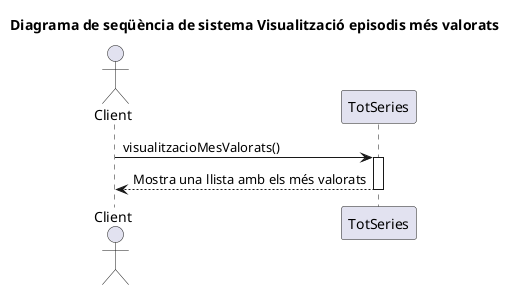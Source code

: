 @startuml

title Diagrama de seqüència de sistema Visualització episodis més valorats
Actor Client
Client -> TotSeries: visualitzacioMesValorats()
activate TotSeries

Client <-- TotSeries: Mostra una llista amb els més valorats
deactivate TotSeries

@enduml

